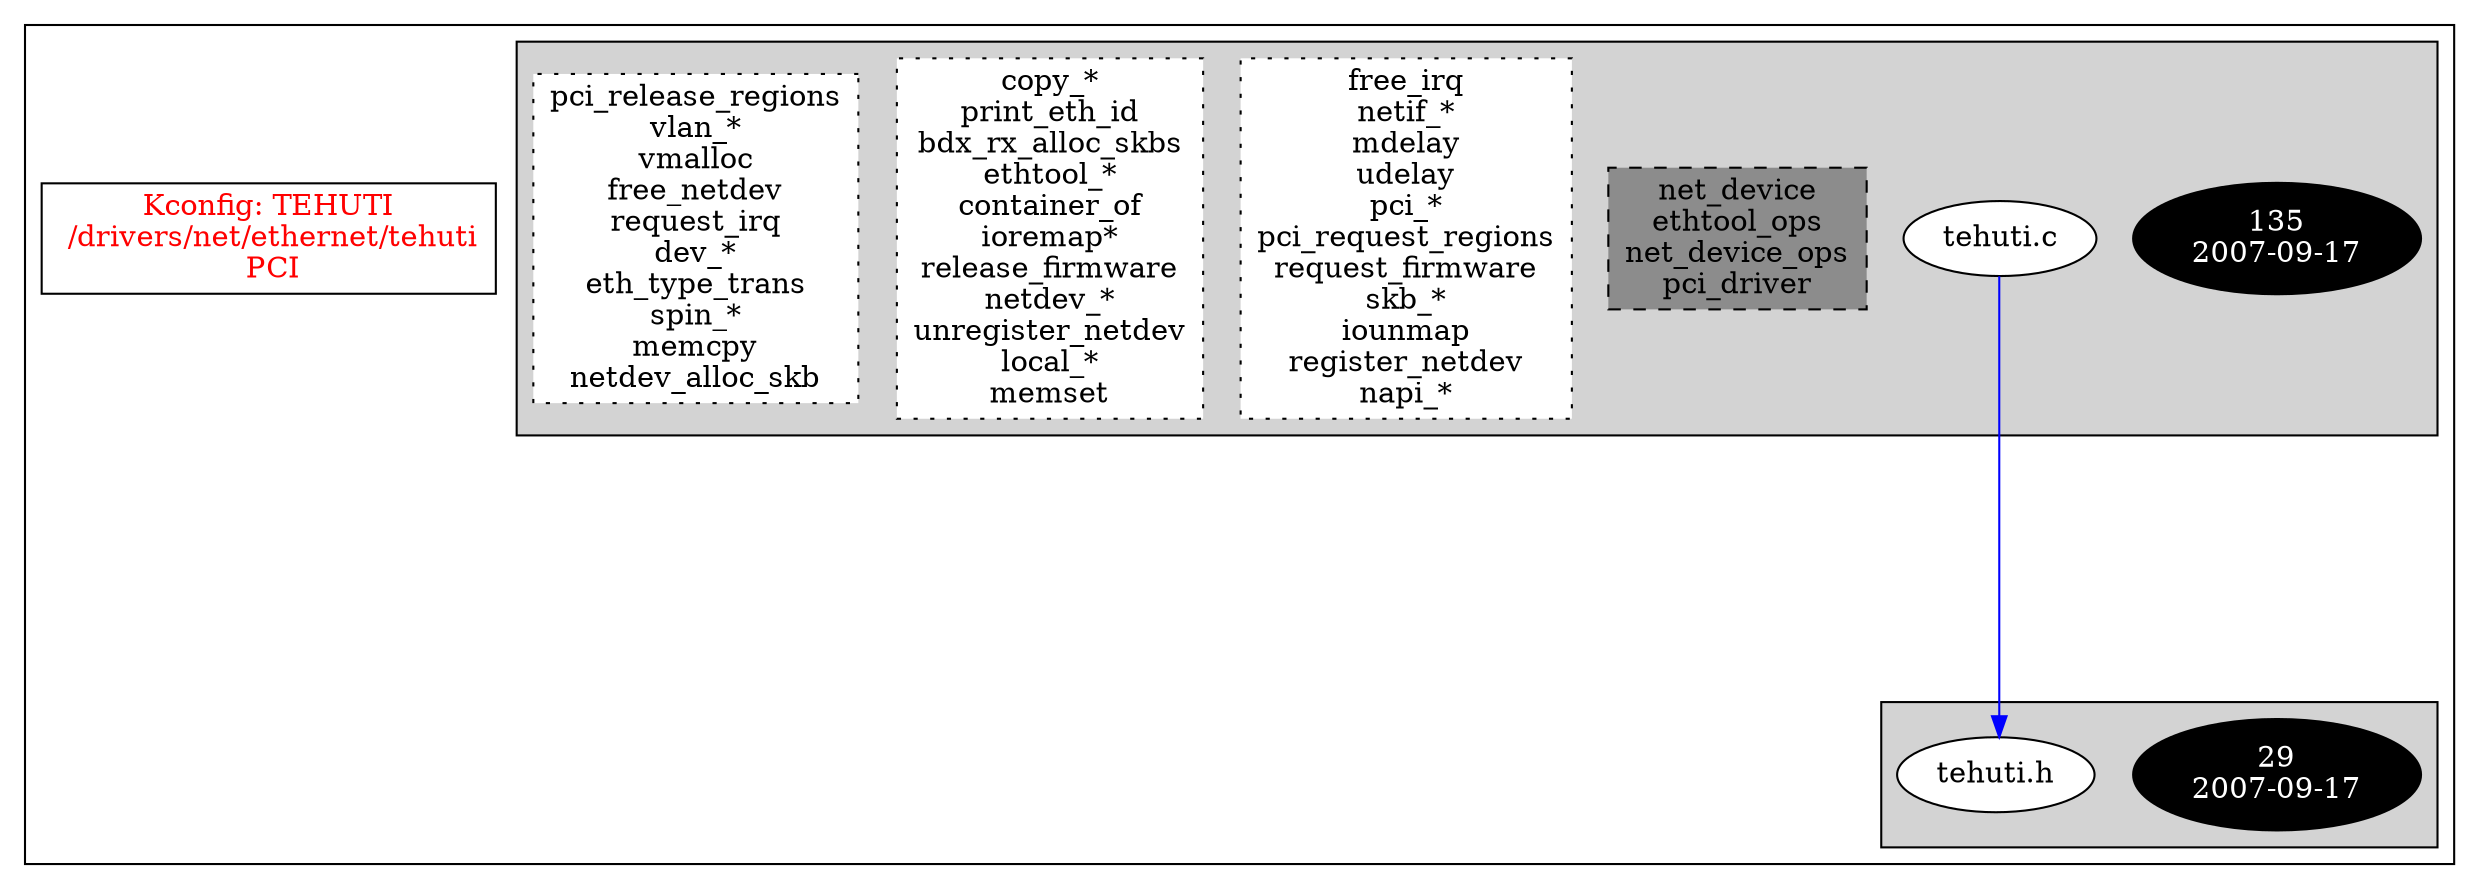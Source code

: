 digraph Driver {
	ranksep=2;
	splines=ortho;
	//Symbol: TEHUTI
	subgraph "cluster_TEHUTI"{
		subgraph "cluster_tehuti.h" {
			style=filled
			"commit_tehuti.h" [style=filled, fillcolor=black, fontcolor=white, label="29\n2007-09-17"];
			"tehuti.h" [style=filled, fillcolor=white, fontcolor=black, label="tehuti.h\n"];
		}
		subgraph "cluster_tehuti.c" {
			style=filled
			"commit_tehuti.c" [style=filled, fillcolor=black, fontcolor=white, label="135\n2007-09-17"];
			"tehuti.c" [style=filled, fillcolor=white, fontcolor=black, label="tehuti.c\n"];
			"structs-tehuti.c" [style="filled,dashed" shape=box, fillcolor=grey55, fontcolor=black, label="net_device\nethtool_ops\nnet_device_ops\npci_driver\n"];
			"funccall3-tehuti.c" [style="filled,dotted" shape=box, fillcolor=white, fontcolor=black, label="free_irq\nnetif_*\nmdelay\nudelay\npci_*\npci_request_regions\nrequest_firmware\nskb_*\niounmap\nregister_netdev\nnapi_*\n"];
			"funccall2-tehuti.c" [style="filled,dotted" shape=box, fillcolor=white, fontcolor=black, label="copy_*\nprint_eth_id\nbdx_rx_alloc_skbs\nethtool_*\ncontainer_of\nioremap*\nrelease_firmware\nnetdev_*\nunregister_netdev\nlocal_*\nmemset\n"];
			"funccall1-tehuti.c" [style="filled,dotted" shape=box, fillcolor=white, fontcolor=black, label="pci_release_regions\nvlan_*\nvmalloc\nfree_netdev\nrequest_irq\ndev_*\neth_type_trans\nspin_*\nmemcpy\nnetdev_alloc_skb\n"];
		}
		"K:TEHUTI" [label="Kconfig: TEHUTI\n /drivers/net/ethernet/tehuti\n  PCI ", shape=box, fontcolor=red];
	}
"tehuti.c" -> "tehuti.h"[color=blue];
}
